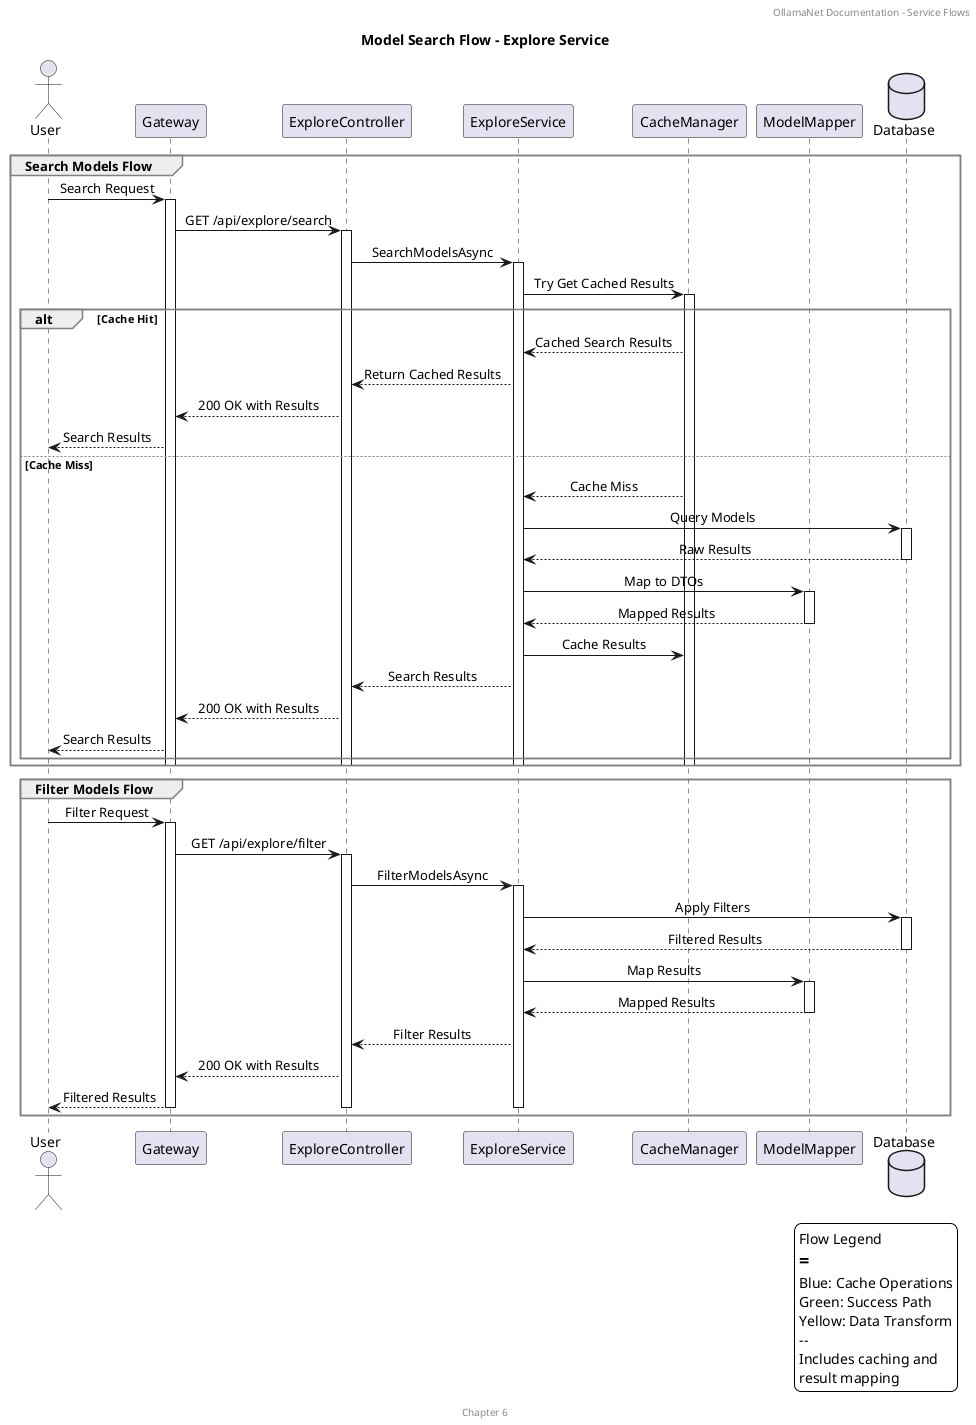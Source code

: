 @startuml explore_service_search_flow

title Model Search Flow - Explore Service

header OllamaNet Documentation - Service Flows
footer Chapter 6

skinparam backgroundColor white
skinparam sequenceMessageAlign center
skinparam sequenceGroupBorderColor gray

actor "User" as user
participant "Gateway" as gateway
participant "ExploreController" as controller
participant "ExploreService" as service
participant "CacheManager" as cache
participant "ModelMapper" as mapper
database "Database" as db

group Search Models Flow
    user -> gateway: Search Request
    activate gateway
    
    gateway -> controller: GET /api/explore/search
    activate controller
    
    controller -> service: SearchModelsAsync
    activate service
    
    service -> cache: Try Get Cached Results
    activate cache
    
    alt Cache Hit
        cache --> service: Cached Search Results
        service --> controller: Return Cached Results
        controller --> gateway: 200 OK with Results
        gateway --> user: Search Results
    else Cache Miss
        cache --> service: Cache Miss
        
        service -> db: Query Models
        activate db
        db --> service: Raw Results
        deactivate db
        
        service -> mapper: Map to DTOs
        activate mapper
        mapper --> service: Mapped Results
        deactivate mapper
        
        service -> cache: Cache Results
        
        service --> controller: Search Results
        controller --> gateway: 200 OK with Results
        gateway --> user: Search Results
    end
    deactivate cache
    deactivate service
    deactivate controller
    deactivate gateway
end

group Filter Models Flow
    user -> gateway: Filter Request
    activate gateway
    
    gateway -> controller: GET /api/explore/filter
    activate controller
    
    controller -> service: FilterModelsAsync
    activate service
    
    service -> db: Apply Filters
    activate db
    db --> service: Filtered Results
    deactivate db
    
    service -> mapper: Map Results
    activate mapper
    mapper --> service: Mapped Results
    deactivate mapper
    
    service --> controller: Filter Results
    controller --> gateway: 200 OK with Results
    gateway --> user: Filtered Results
    
    deactivate service
    deactivate controller
    deactivate gateway
end

legend right
  Flow Legend
  ==
  Blue: Cache Operations
  Green: Success Path
  Yellow: Data Transform
  --
  Includes caching and
  result mapping
end legend

@enduml
